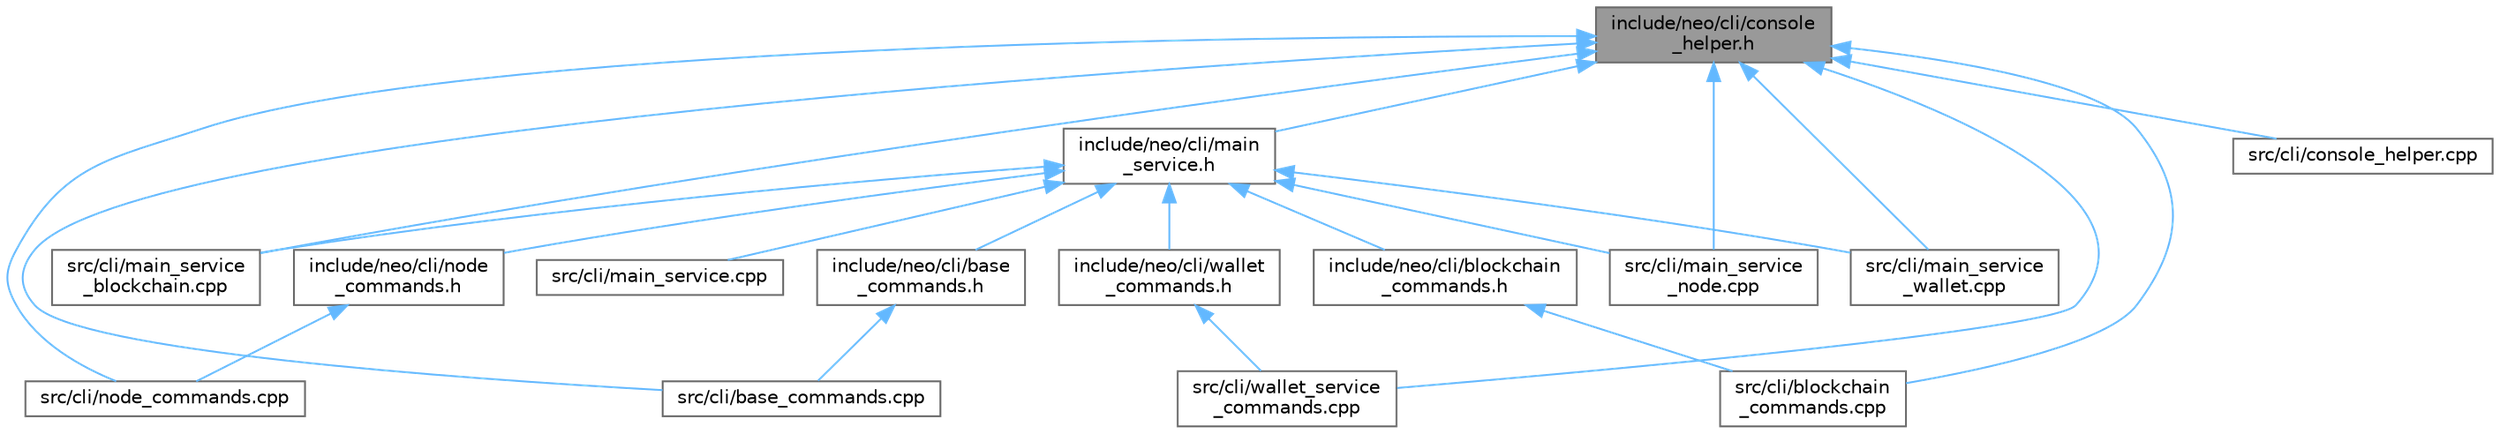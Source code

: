digraph "include/neo/cli/console_helper.h"
{
 // LATEX_PDF_SIZE
  bgcolor="transparent";
  edge [fontname=Helvetica,fontsize=10,labelfontname=Helvetica,labelfontsize=10];
  node [fontname=Helvetica,fontsize=10,shape=box,height=0.2,width=0.4];
  Node1 [id="Node000001",label="include/neo/cli/console\l_helper.h",height=0.2,width=0.4,color="gray40", fillcolor="grey60", style="filled", fontcolor="black",tooltip=" "];
  Node1 -> Node2 [id="edge22_Node000001_Node000002",dir="back",color="steelblue1",style="solid",tooltip=" "];
  Node2 [id="Node000002",label="include/neo/cli/main\l_service.h",height=0.2,width=0.4,color="grey40", fillcolor="white", style="filled",URL="$main__service_8h.html",tooltip=" "];
  Node2 -> Node3 [id="edge23_Node000002_Node000003",dir="back",color="steelblue1",style="solid",tooltip=" "];
  Node3 [id="Node000003",label="include/neo/cli/base\l_commands.h",height=0.2,width=0.4,color="grey40", fillcolor="white", style="filled",URL="$base__commands_8h.html",tooltip=" "];
  Node3 -> Node4 [id="edge24_Node000003_Node000004",dir="back",color="steelblue1",style="solid",tooltip=" "];
  Node4 [id="Node000004",label="src/cli/base_commands.cpp",height=0.2,width=0.4,color="grey40", fillcolor="white", style="filled",URL="$base__commands_8cpp.html",tooltip=" "];
  Node2 -> Node5 [id="edge25_Node000002_Node000005",dir="back",color="steelblue1",style="solid",tooltip=" "];
  Node5 [id="Node000005",label="include/neo/cli/blockchain\l_commands.h",height=0.2,width=0.4,color="grey40", fillcolor="white", style="filled",URL="$blockchain__commands_8h.html",tooltip=" "];
  Node5 -> Node6 [id="edge26_Node000005_Node000006",dir="back",color="steelblue1",style="solid",tooltip=" "];
  Node6 [id="Node000006",label="src/cli/blockchain\l_commands.cpp",height=0.2,width=0.4,color="grey40", fillcolor="white", style="filled",URL="$blockchain__commands_8cpp.html",tooltip=" "];
  Node2 -> Node7 [id="edge27_Node000002_Node000007",dir="back",color="steelblue1",style="solid",tooltip=" "];
  Node7 [id="Node000007",label="include/neo/cli/node\l_commands.h",height=0.2,width=0.4,color="grey40", fillcolor="white", style="filled",URL="$node__commands_8h.html",tooltip=" "];
  Node7 -> Node8 [id="edge28_Node000007_Node000008",dir="back",color="steelblue1",style="solid",tooltip=" "];
  Node8 [id="Node000008",label="src/cli/node_commands.cpp",height=0.2,width=0.4,color="grey40", fillcolor="white", style="filled",URL="$node__commands_8cpp.html",tooltip=" "];
  Node2 -> Node9 [id="edge29_Node000002_Node000009",dir="back",color="steelblue1",style="solid",tooltip=" "];
  Node9 [id="Node000009",label="include/neo/cli/wallet\l_commands.h",height=0.2,width=0.4,color="grey40", fillcolor="white", style="filled",URL="$wallet__commands_8h.html",tooltip=" "];
  Node9 -> Node10 [id="edge30_Node000009_Node000010",dir="back",color="steelblue1",style="solid",tooltip=" "];
  Node10 [id="Node000010",label="src/cli/wallet_service\l_commands.cpp",height=0.2,width=0.4,color="grey40", fillcolor="white", style="filled",URL="$wallet__service__commands_8cpp.html",tooltip=" "];
  Node2 -> Node11 [id="edge31_Node000002_Node000011",dir="back",color="steelblue1",style="solid",tooltip=" "];
  Node11 [id="Node000011",label="src/cli/main_service.cpp",height=0.2,width=0.4,color="grey40", fillcolor="white", style="filled",URL="$main__service_8cpp.html",tooltip=" "];
  Node2 -> Node12 [id="edge32_Node000002_Node000012",dir="back",color="steelblue1",style="solid",tooltip=" "];
  Node12 [id="Node000012",label="src/cli/main_service\l_blockchain.cpp",height=0.2,width=0.4,color="grey40", fillcolor="white", style="filled",URL="$main__service__blockchain_8cpp.html",tooltip=" "];
  Node2 -> Node13 [id="edge33_Node000002_Node000013",dir="back",color="steelblue1",style="solid",tooltip=" "];
  Node13 [id="Node000013",label="src/cli/main_service\l_node.cpp",height=0.2,width=0.4,color="grey40", fillcolor="white", style="filled",URL="$main__service__node_8cpp.html",tooltip=" "];
  Node2 -> Node14 [id="edge34_Node000002_Node000014",dir="back",color="steelblue1",style="solid",tooltip=" "];
  Node14 [id="Node000014",label="src/cli/main_service\l_wallet.cpp",height=0.2,width=0.4,color="grey40", fillcolor="white", style="filled",URL="$main__service__wallet_8cpp.html",tooltip=" "];
  Node1 -> Node4 [id="edge35_Node000001_Node000004",dir="back",color="steelblue1",style="solid",tooltip=" "];
  Node1 -> Node6 [id="edge36_Node000001_Node000006",dir="back",color="steelblue1",style="solid",tooltip=" "];
  Node1 -> Node15 [id="edge37_Node000001_Node000015",dir="back",color="steelblue1",style="solid",tooltip=" "];
  Node15 [id="Node000015",label="src/cli/console_helper.cpp",height=0.2,width=0.4,color="grey40", fillcolor="white", style="filled",URL="$cli_2console__helper_8cpp.html",tooltip=" "];
  Node1 -> Node12 [id="edge38_Node000001_Node000012",dir="back",color="steelblue1",style="solid",tooltip=" "];
  Node1 -> Node13 [id="edge39_Node000001_Node000013",dir="back",color="steelblue1",style="solid",tooltip=" "];
  Node1 -> Node14 [id="edge40_Node000001_Node000014",dir="back",color="steelblue1",style="solid",tooltip=" "];
  Node1 -> Node8 [id="edge41_Node000001_Node000008",dir="back",color="steelblue1",style="solid",tooltip=" "];
  Node1 -> Node10 [id="edge42_Node000001_Node000010",dir="back",color="steelblue1",style="solid",tooltip=" "];
}
